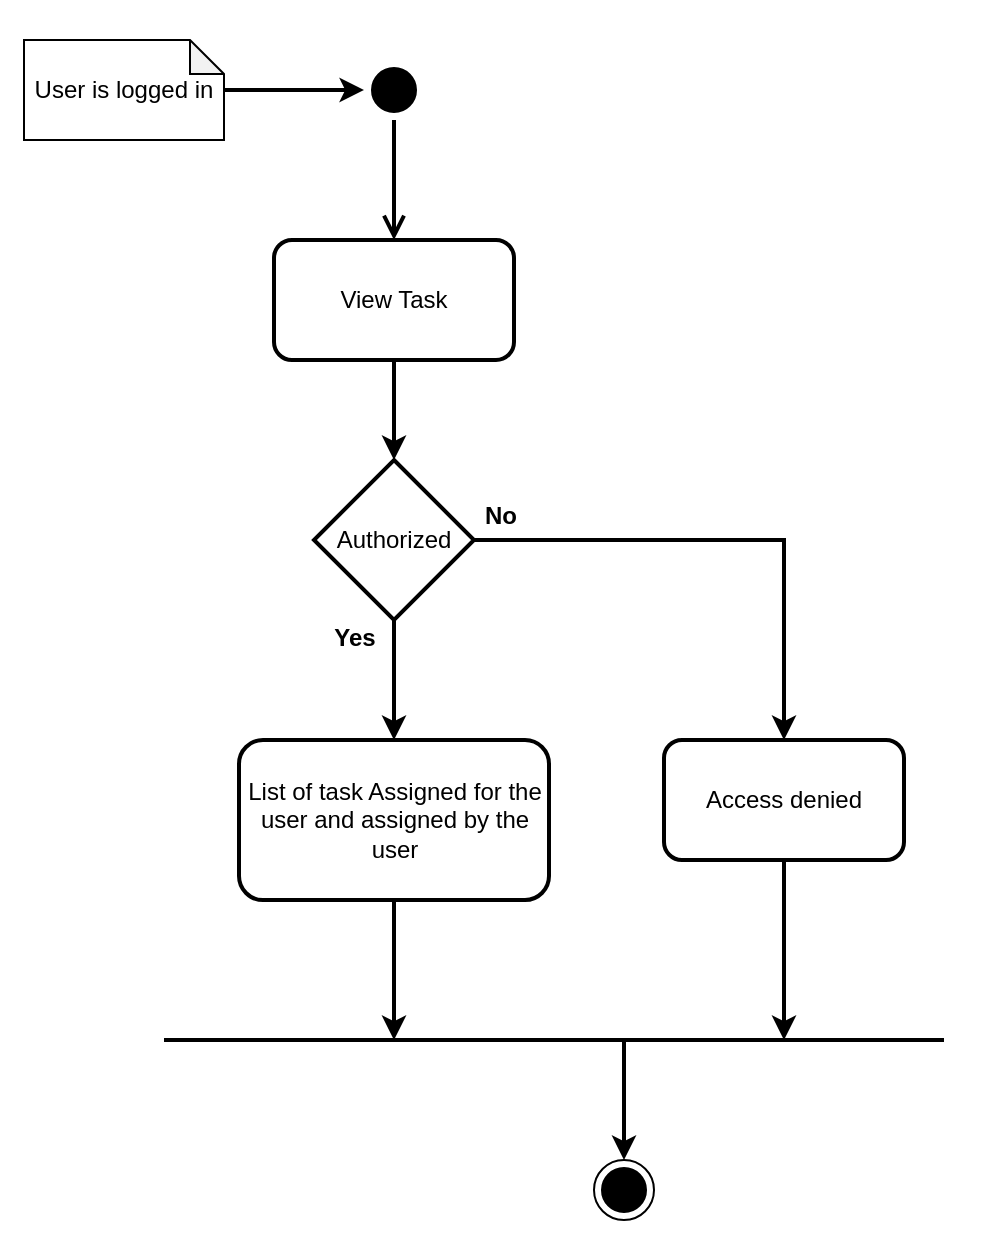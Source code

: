 <mxfile version="14.1.8" type="device"><diagram id="YfsJ6xNeU-Z95nej9W-d" name="Page-1"><mxGraphModel dx="920" dy="899" grid="1" gridSize="10" guides="1" tooltips="1" connect="1" arrows="1" fold="1" page="1" pageScale="1" pageWidth="850" pageHeight="1100" math="0" shadow="0"><root><mxCell id="0"/><mxCell id="1" parent="0"/><mxCell id="cvSoNVubZHrzx_jX1FKO-19" value="" style="rounded=0;whiteSpace=wrap;html=1;strokeWidth=2;strokeColor=none;" vertex="1" parent="1"><mxGeometry x="128" y="160" width="492" height="620" as="geometry"/></mxCell><mxCell id="cvSoNVubZHrzx_jX1FKO-4" value="" style="edgeStyle=orthogonalEdgeStyle;rounded=0;orthogonalLoop=1;jettySize=auto;html=1;strokeColor=#000000;strokeWidth=2;" edge="1" parent="1" source="cvSoNVubZHrzx_jX1FKO-1" target="cvSoNVubZHrzx_jX1FKO-2"><mxGeometry relative="1" as="geometry"/></mxCell><mxCell id="cvSoNVubZHrzx_jX1FKO-1" value="User is logged in" style="shape=note;whiteSpace=wrap;html=1;backgroundOutline=1;darkOpacity=0.05;size=17;" vertex="1" parent="1"><mxGeometry x="140" y="180" width="100" height="50" as="geometry"/></mxCell><mxCell id="cvSoNVubZHrzx_jX1FKO-2" value="" style="ellipse;html=1;shape=startState;fillColor=#000000;" vertex="1" parent="1"><mxGeometry x="310" y="190" width="30" height="30" as="geometry"/></mxCell><mxCell id="cvSoNVubZHrzx_jX1FKO-3" value="" style="edgeStyle=orthogonalEdgeStyle;html=1;verticalAlign=bottom;endArrow=open;endSize=8;strokeWidth=2;" edge="1" source="cvSoNVubZHrzx_jX1FKO-2" parent="1" target="cvSoNVubZHrzx_jX1FKO-5"><mxGeometry relative="1" as="geometry"><mxPoint x="325" y="280" as="targetPoint"/></mxGeometry></mxCell><mxCell id="cvSoNVubZHrzx_jX1FKO-7" value="" style="edgeStyle=orthogonalEdgeStyle;rounded=0;orthogonalLoop=1;jettySize=auto;html=1;strokeColor=#000000;strokeWidth=2;" edge="1" parent="1" source="cvSoNVubZHrzx_jX1FKO-5" target="cvSoNVubZHrzx_jX1FKO-6"><mxGeometry relative="1" as="geometry"/></mxCell><mxCell id="cvSoNVubZHrzx_jX1FKO-5" value="View Task" style="rounded=1;whiteSpace=wrap;html=1;strokeColor=#000000;strokeWidth=2;" vertex="1" parent="1"><mxGeometry x="265" y="280" width="120" height="60" as="geometry"/></mxCell><mxCell id="cvSoNVubZHrzx_jX1FKO-9" style="edgeStyle=orthogonalEdgeStyle;rounded=0;orthogonalLoop=1;jettySize=auto;html=1;strokeColor=#000000;strokeWidth=2;" edge="1" parent="1" source="cvSoNVubZHrzx_jX1FKO-6" target="cvSoNVubZHrzx_jX1FKO-8"><mxGeometry relative="1" as="geometry"/></mxCell><mxCell id="cvSoNVubZHrzx_jX1FKO-12" style="edgeStyle=orthogonalEdgeStyle;rounded=0;orthogonalLoop=1;jettySize=auto;html=1;strokeColor=#000000;strokeWidth=2;" edge="1" parent="1" source="cvSoNVubZHrzx_jX1FKO-6" target="cvSoNVubZHrzx_jX1FKO-11"><mxGeometry relative="1" as="geometry"/></mxCell><mxCell id="cvSoNVubZHrzx_jX1FKO-6" value="Authorized" style="rhombus;whiteSpace=wrap;html=1;rounded=0;strokeWidth=2;" vertex="1" parent="1"><mxGeometry x="285" y="390" width="80" height="80" as="geometry"/></mxCell><mxCell id="cvSoNVubZHrzx_jX1FKO-16" style="edgeStyle=orthogonalEdgeStyle;rounded=0;orthogonalLoop=1;jettySize=auto;html=1;strokeColor=#000000;strokeWidth=2;" edge="1" parent="1" source="cvSoNVubZHrzx_jX1FKO-8"><mxGeometry relative="1" as="geometry"><mxPoint x="325" y="680" as="targetPoint"/></mxGeometry></mxCell><mxCell id="cvSoNVubZHrzx_jX1FKO-8" value="List of task Assigned for the user and assigned by the user" style="rounded=1;whiteSpace=wrap;html=1;strokeColor=#000000;strokeWidth=2;" vertex="1" parent="1"><mxGeometry x="247.5" y="530" width="155" height="80" as="geometry"/></mxCell><mxCell id="cvSoNVubZHrzx_jX1FKO-10" value="&lt;b&gt;Yes&lt;/b&gt;" style="text;html=1;align=center;verticalAlign=middle;resizable=0;points=[];autosize=1;" vertex="1" parent="1"><mxGeometry x="285" y="469" width="40" height="20" as="geometry"/></mxCell><mxCell id="cvSoNVubZHrzx_jX1FKO-17" style="edgeStyle=orthogonalEdgeStyle;rounded=0;orthogonalLoop=1;jettySize=auto;html=1;strokeColor=#000000;strokeWidth=2;" edge="1" parent="1" source="cvSoNVubZHrzx_jX1FKO-11"><mxGeometry relative="1" as="geometry"><mxPoint x="520" y="680" as="targetPoint"/></mxGeometry></mxCell><mxCell id="cvSoNVubZHrzx_jX1FKO-11" value="Access denied" style="rounded=1;whiteSpace=wrap;html=1;strokeColor=#000000;strokeWidth=2;" vertex="1" parent="1"><mxGeometry x="460" y="530" width="120" height="60" as="geometry"/></mxCell><mxCell id="cvSoNVubZHrzx_jX1FKO-13" value="&lt;b&gt;No&lt;/b&gt;" style="text;html=1;align=center;verticalAlign=middle;resizable=0;points=[];autosize=1;" vertex="1" parent="1"><mxGeometry x="363" y="408" width="30" height="20" as="geometry"/></mxCell><mxCell id="cvSoNVubZHrzx_jX1FKO-14" value="" style="endArrow=none;html=1;strokeColor=#000000;strokeWidth=2;" edge="1" parent="1"><mxGeometry width="50" height="50" relative="1" as="geometry"><mxPoint x="210" y="680" as="sourcePoint"/><mxPoint x="600" y="680" as="targetPoint"/></mxGeometry></mxCell><mxCell id="cvSoNVubZHrzx_jX1FKO-15" value="" style="endArrow=classic;html=1;strokeColor=#000000;strokeWidth=2;" edge="1" parent="1" target="cvSoNVubZHrzx_jX1FKO-18"><mxGeometry width="50" height="50" relative="1" as="geometry"><mxPoint x="440" y="680" as="sourcePoint"/><mxPoint x="290" y="760" as="targetPoint"/></mxGeometry></mxCell><mxCell id="cvSoNVubZHrzx_jX1FKO-18" value="" style="ellipse;html=1;shape=endState;fillColor=#000000;rounded=0;" vertex="1" parent="1"><mxGeometry x="425" y="740" width="30" height="30" as="geometry"/></mxCell></root></mxGraphModel></diagram></mxfile>